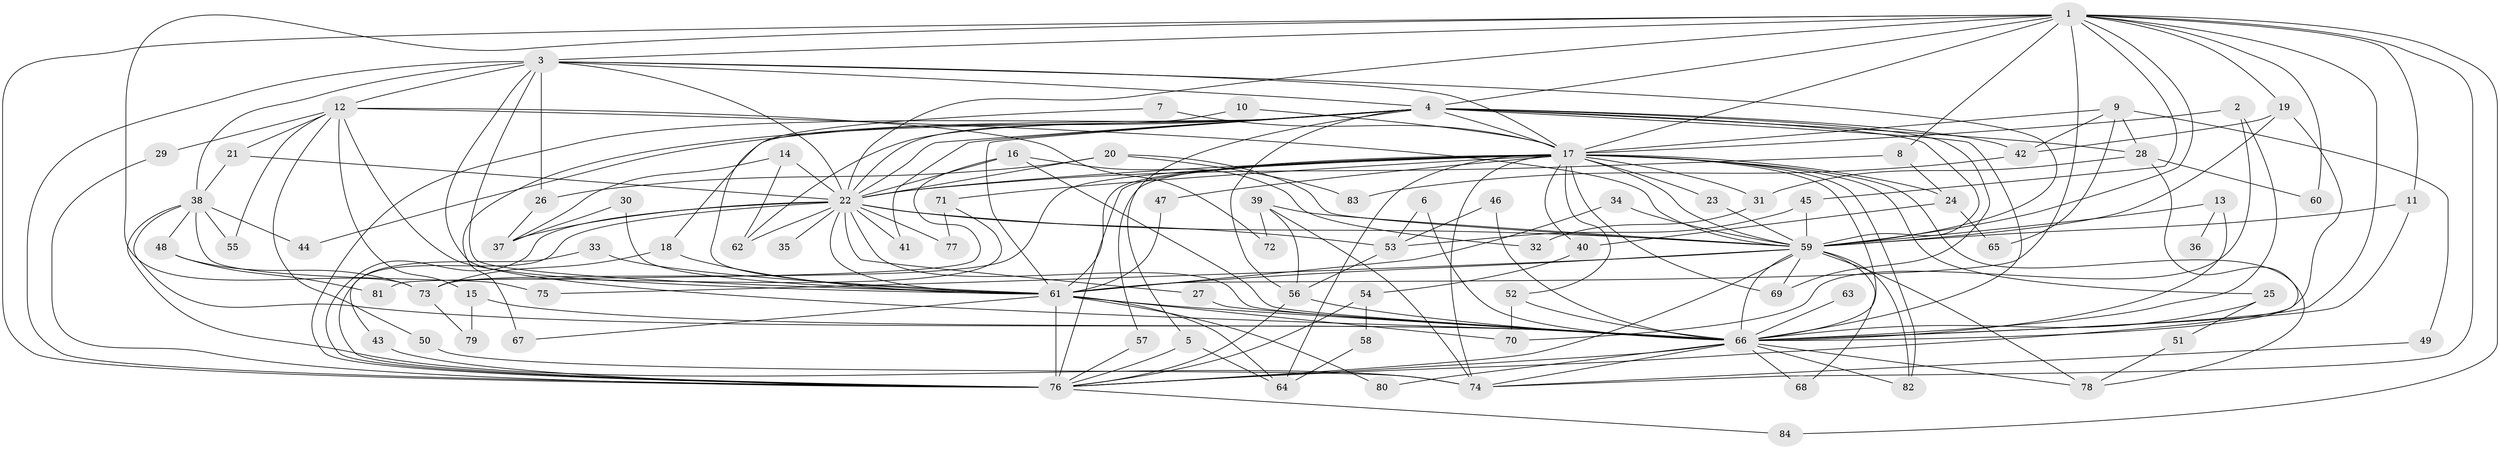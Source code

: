 // original degree distribution, {31: 0.008403361344537815, 26: 0.008403361344537815, 29: 0.008403361344537815, 13: 0.008403361344537815, 28: 0.008403361344537815, 23: 0.008403361344537815, 24: 0.008403361344537815, 18: 0.008403361344537815, 12: 0.008403361344537815, 19: 0.008403361344537815, 5: 0.03361344537815126, 6: 0.01680672268907563, 3: 0.23529411764705882, 7: 0.008403361344537815, 2: 0.5294117647058824, 10: 0.008403361344537815, 4: 0.07563025210084033, 8: 0.008403361344537815}
// Generated by graph-tools (version 1.1) at 2025/36/03/04/25 23:36:29]
// undirected, 84 vertices, 200 edges
graph export_dot {
  node [color=gray90,style=filled];
  1;
  2;
  3;
  4;
  5;
  6;
  7;
  8;
  9;
  10;
  11;
  12;
  13;
  14;
  15;
  16;
  17;
  18;
  19;
  20;
  21;
  22;
  23;
  24;
  25;
  26;
  27;
  28;
  29;
  30;
  31;
  32;
  33;
  34;
  35;
  36;
  37;
  38;
  39;
  40;
  41;
  42;
  43;
  44;
  45;
  46;
  47;
  48;
  49;
  50;
  51;
  52;
  53;
  54;
  55;
  56;
  57;
  58;
  59;
  60;
  61;
  62;
  63;
  64;
  65;
  66;
  67;
  68;
  69;
  70;
  71;
  72;
  73;
  74;
  75;
  76;
  77;
  78;
  79;
  80;
  81;
  82;
  83;
  84;
  1 -- 3 [weight=2.0];
  1 -- 4 [weight=2.0];
  1 -- 8 [weight=1.0];
  1 -- 11 [weight=1.0];
  1 -- 17 [weight=2.0];
  1 -- 19 [weight=1.0];
  1 -- 22 [weight=3.0];
  1 -- 45 [weight=1.0];
  1 -- 59 [weight=3.0];
  1 -- 60 [weight=1.0];
  1 -- 61 [weight=3.0];
  1 -- 66 [weight=2.0];
  1 -- 73 [weight=1.0];
  1 -- 74 [weight=1.0];
  1 -- 76 [weight=3.0];
  1 -- 84 [weight=1.0];
  2 -- 17 [weight=1.0];
  2 -- 66 [weight=1.0];
  2 -- 70 [weight=1.0];
  3 -- 4 [weight=1.0];
  3 -- 12 [weight=1.0];
  3 -- 17 [weight=1.0];
  3 -- 22 [weight=1.0];
  3 -- 26 [weight=1.0];
  3 -- 38 [weight=1.0];
  3 -- 59 [weight=1.0];
  3 -- 61 [weight=2.0];
  3 -- 66 [weight=1.0];
  3 -- 76 [weight=1.0];
  4 -- 5 [weight=1.0];
  4 -- 17 [weight=2.0];
  4 -- 18 [weight=1.0];
  4 -- 22 [weight=1.0];
  4 -- 28 [weight=2.0];
  4 -- 41 [weight=1.0];
  4 -- 42 [weight=1.0];
  4 -- 44 [weight=1.0];
  4 -- 56 [weight=1.0];
  4 -- 59 [weight=2.0];
  4 -- 61 [weight=1.0];
  4 -- 62 [weight=1.0];
  4 -- 66 [weight=2.0];
  4 -- 67 [weight=2.0];
  4 -- 69 [weight=1.0];
  4 -- 76 [weight=1.0];
  5 -- 64 [weight=1.0];
  5 -- 76 [weight=1.0];
  6 -- 53 [weight=1.0];
  6 -- 66 [weight=1.0];
  7 -- 17 [weight=1.0];
  7 -- 61 [weight=1.0];
  8 -- 22 [weight=1.0];
  8 -- 24 [weight=1.0];
  9 -- 17 [weight=1.0];
  9 -- 28 [weight=1.0];
  9 -- 42 [weight=1.0];
  9 -- 49 [weight=1.0];
  9 -- 65 [weight=1.0];
  10 -- 17 [weight=1.0];
  10 -- 22 [weight=1.0];
  11 -- 59 [weight=1.0];
  11 -- 66 [weight=1.0];
  12 -- 15 [weight=1.0];
  12 -- 21 [weight=1.0];
  12 -- 29 [weight=1.0];
  12 -- 50 [weight=1.0];
  12 -- 55 [weight=1.0];
  12 -- 59 [weight=1.0];
  12 -- 61 [weight=1.0];
  12 -- 72 [weight=1.0];
  13 -- 36 [weight=2.0];
  13 -- 59 [weight=2.0];
  13 -- 66 [weight=1.0];
  14 -- 22 [weight=1.0];
  14 -- 37 [weight=1.0];
  14 -- 62 [weight=1.0];
  15 -- 66 [weight=1.0];
  15 -- 79 [weight=1.0];
  16 -- 22 [weight=1.0];
  16 -- 32 [weight=1.0];
  16 -- 66 [weight=1.0];
  16 -- 81 [weight=1.0];
  17 -- 22 [weight=1.0];
  17 -- 23 [weight=1.0];
  17 -- 24 [weight=1.0];
  17 -- 25 [weight=1.0];
  17 -- 31 [weight=1.0];
  17 -- 40 [weight=1.0];
  17 -- 47 [weight=1.0];
  17 -- 52 [weight=1.0];
  17 -- 57 [weight=1.0];
  17 -- 59 [weight=1.0];
  17 -- 61 [weight=1.0];
  17 -- 64 [weight=1.0];
  17 -- 66 [weight=1.0];
  17 -- 69 [weight=1.0];
  17 -- 71 [weight=1.0];
  17 -- 73 [weight=1.0];
  17 -- 74 [weight=1.0];
  17 -- 76 [weight=1.0];
  17 -- 78 [weight=1.0];
  17 -- 82 [weight=1.0];
  18 -- 61 [weight=2.0];
  18 -- 73 [weight=1.0];
  19 -- 42 [weight=1.0];
  19 -- 59 [weight=1.0];
  19 -- 66 [weight=1.0];
  20 -- 22 [weight=1.0];
  20 -- 26 [weight=1.0];
  20 -- 59 [weight=1.0];
  20 -- 83 [weight=1.0];
  21 -- 22 [weight=1.0];
  21 -- 38 [weight=1.0];
  22 -- 27 [weight=1.0];
  22 -- 35 [weight=1.0];
  22 -- 37 [weight=1.0];
  22 -- 41 [weight=1.0];
  22 -- 43 [weight=1.0];
  22 -- 53 [weight=1.0];
  22 -- 59 [weight=1.0];
  22 -- 61 [weight=1.0];
  22 -- 62 [weight=1.0];
  22 -- 66 [weight=1.0];
  22 -- 76 [weight=1.0];
  22 -- 77 [weight=1.0];
  23 -- 59 [weight=1.0];
  24 -- 40 [weight=1.0];
  24 -- 65 [weight=1.0];
  25 -- 51 [weight=1.0];
  25 -- 66 [weight=1.0];
  26 -- 37 [weight=1.0];
  27 -- 66 [weight=1.0];
  28 -- 31 [weight=1.0];
  28 -- 60 [weight=1.0];
  28 -- 76 [weight=1.0];
  29 -- 76 [weight=1.0];
  30 -- 37 [weight=1.0];
  30 -- 61 [weight=1.0];
  31 -- 32 [weight=1.0];
  33 -- 61 [weight=1.0];
  33 -- 76 [weight=1.0];
  34 -- 59 [weight=1.0];
  34 -- 61 [weight=1.0];
  38 -- 44 [weight=1.0];
  38 -- 48 [weight=1.0];
  38 -- 55 [weight=1.0];
  38 -- 66 [weight=1.0];
  38 -- 74 [weight=1.0];
  38 -- 75 [weight=1.0];
  39 -- 56 [weight=1.0];
  39 -- 59 [weight=1.0];
  39 -- 72 [weight=1.0];
  39 -- 74 [weight=1.0];
  40 -- 54 [weight=1.0];
  42 -- 83 [weight=1.0];
  43 -- 76 [weight=1.0];
  45 -- 53 [weight=1.0];
  45 -- 59 [weight=1.0];
  46 -- 53 [weight=1.0];
  46 -- 66 [weight=1.0];
  47 -- 61 [weight=1.0];
  48 -- 73 [weight=1.0];
  48 -- 81 [weight=1.0];
  49 -- 74 [weight=1.0];
  50 -- 74 [weight=1.0];
  51 -- 78 [weight=1.0];
  52 -- 66 [weight=1.0];
  52 -- 70 [weight=1.0];
  53 -- 56 [weight=1.0];
  54 -- 58 [weight=1.0];
  54 -- 76 [weight=1.0];
  56 -- 66 [weight=1.0];
  56 -- 76 [weight=1.0];
  57 -- 76 [weight=1.0];
  58 -- 64 [weight=1.0];
  59 -- 61 [weight=1.0];
  59 -- 66 [weight=1.0];
  59 -- 68 [weight=1.0];
  59 -- 69 [weight=1.0];
  59 -- 75 [weight=1.0];
  59 -- 76 [weight=1.0];
  59 -- 78 [weight=1.0];
  59 -- 82 [weight=1.0];
  61 -- 64 [weight=1.0];
  61 -- 66 [weight=1.0];
  61 -- 67 [weight=1.0];
  61 -- 70 [weight=1.0];
  61 -- 76 [weight=1.0];
  61 -- 80 [weight=1.0];
  63 -- 66 [weight=1.0];
  66 -- 68 [weight=1.0];
  66 -- 74 [weight=1.0];
  66 -- 76 [weight=1.0];
  66 -- 78 [weight=1.0];
  66 -- 80 [weight=1.0];
  66 -- 82 [weight=1.0];
  71 -- 73 [weight=1.0];
  71 -- 77 [weight=1.0];
  73 -- 79 [weight=1.0];
  76 -- 84 [weight=1.0];
}
